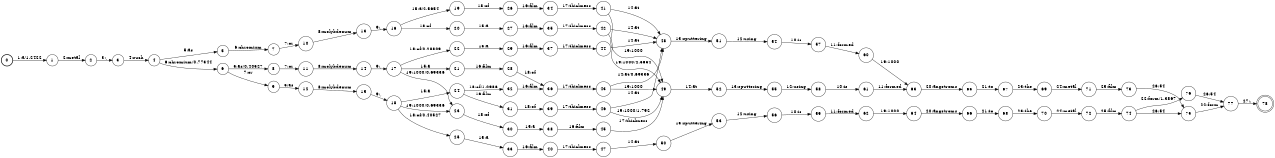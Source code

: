 digraph FST {
rankdir = LR;
size = "8.5,11";
label = "";
center = 1;
orientation = Portrait;
ranksep = "0.4";
nodesep = "0.25";
0 [label = "0", shape = circle, style = bold, fontsize = 14]
	0 -> 1 [label = "1:a/1.2422", fontsize = 14];
1 [label = "1", shape = circle, style = solid, fontsize = 14]
	1 -> 2 [label = "2:metal", fontsize = 14];
2 [label = "2", shape = circle, style = solid, fontsize = 14]
	2 -> 3 [label = "3:,", fontsize = 14];
3 [label = "3", shape = circle, style = solid, fontsize = 14]
	3 -> 4 [label = "4:such", fontsize = 14];
4 [label = "4", shape = circle, style = solid, fontsize = 14]
	4 -> 5 [label = "5:as", fontsize = 14];
	4 -> 6 [label = "6:chromium/0.77344", fontsize = 14];
5 [label = "5", shape = circle, style = solid, fontsize = 14]
	5 -> 7 [label = "6:chromium", fontsize = 14];
6 [label = "6", shape = circle, style = solid, fontsize = 14]
	6 -> 8 [label = "5:as/0.40527", fontsize = 14];
	6 -> 9 [label = "7:or", fontsize = 14];
7 [label = "7", shape = circle, style = solid, fontsize = 14]
	7 -> 10 [label = "7:or", fontsize = 14];
8 [label = "8", shape = circle, style = solid, fontsize = 14]
	8 -> 11 [label = "7:or", fontsize = 14];
9 [label = "9", shape = circle, style = solid, fontsize = 14]
	9 -> 12 [label = "5:as", fontsize = 14];
10 [label = "10", shape = circle, style = solid, fontsize = 14]
	10 -> 13 [label = "8:molybdenum", fontsize = 14];
11 [label = "11", shape = circle, style = solid, fontsize = 14]
	11 -> 14 [label = "8:molybdenum", fontsize = 14];
12 [label = "12", shape = circle, style = solid, fontsize = 14]
	12 -> 15 [label = "8:molybdenum", fontsize = 14];
13 [label = "13", shape = circle, style = solid, fontsize = 14]
	13 -> 16 [label = "9:,", fontsize = 14];
14 [label = "14", shape = circle, style = solid, fontsize = 14]
	14 -> 17 [label = "9:,", fontsize = 14];
15 [label = "15", shape = circle, style = solid, fontsize = 14]
	15 -> 18 [label = "9:,", fontsize = 14];
16 [label = "16", shape = circle, style = solid, fontsize = 14]
	16 -> 19 [label = "15:a/2.5654", fontsize = 14];
	16 -> 20 [label = "18:of", fontsize = 14];
17 [label = "17", shape = circle, style = solid, fontsize = 14]
	17 -> 21 [label = "15:a", fontsize = 14];
	17 -> 22 [label = "18:of/0.28809", fontsize = 14];
	17 -> 23 [label = "19:1000/0.69336", fontsize = 14];
18 [label = "18", shape = circle, style = solid, fontsize = 14]
	18 -> 24 [label = "15:a", fontsize = 14];
	18 -> 25 [label = "18:of/0.40527", fontsize = 14];
	18 -> 23 [label = "19:1000/0.69336", fontsize = 14];
19 [label = "19", shape = circle, style = solid, fontsize = 14]
	19 -> 26 [label = "18:of", fontsize = 14];
20 [label = "20", shape = circle, style = solid, fontsize = 14]
	20 -> 27 [label = "15:a", fontsize = 14];
21 [label = "21", shape = circle, style = solid, fontsize = 14]
	21 -> 28 [label = "16:film", fontsize = 14];
22 [label = "22", shape = circle, style = solid, fontsize = 14]
	22 -> 29 [label = "15:a", fontsize = 14];
23 [label = "23", shape = circle, style = solid, fontsize = 14]
	23 -> 30 [label = "18:of", fontsize = 14];
24 [label = "24", shape = circle, style = solid, fontsize = 14]
	24 -> 31 [label = "16:film", fontsize = 14];
	24 -> 32 [label = "18:of/1.0986", fontsize = 14];
25 [label = "25", shape = circle, style = solid, fontsize = 14]
	25 -> 33 [label = "15:a", fontsize = 14];
26 [label = "26", shape = circle, style = solid, fontsize = 14]
	26 -> 34 [label = "16:film", fontsize = 14];
27 [label = "27", shape = circle, style = solid, fontsize = 14]
	27 -> 35 [label = "16:film", fontsize = 14];
28 [label = "28", shape = circle, style = solid, fontsize = 14]
	28 -> 36 [label = "18:of", fontsize = 14];
29 [label = "29", shape = circle, style = solid, fontsize = 14]
	29 -> 37 [label = "16:film", fontsize = 14];
30 [label = "30", shape = circle, style = solid, fontsize = 14]
	30 -> 38 [label = "15:a", fontsize = 14];
31 [label = "31", shape = circle, style = solid, fontsize = 14]
	31 -> 39 [label = "18:of", fontsize = 14];
32 [label = "32", shape = circle, style = solid, fontsize = 14]
	32 -> 36 [label = "16:film", fontsize = 14];
33 [label = "33", shape = circle, style = solid, fontsize = 14]
	33 -> 40 [label = "16:film", fontsize = 14];
34 [label = "34", shape = circle, style = solid, fontsize = 14]
	34 -> 41 [label = "17:thickness", fontsize = 14];
35 [label = "35", shape = circle, style = solid, fontsize = 14]
	35 -> 42 [label = "17:thickness", fontsize = 14];
36 [label = "36", shape = circle, style = solid, fontsize = 14]
	36 -> 43 [label = "17:thickness", fontsize = 14];
37 [label = "37", shape = circle, style = solid, fontsize = 14]
	37 -> 44 [label = "17:thickness", fontsize = 14];
38 [label = "38", shape = circle, style = solid, fontsize = 14]
	38 -> 45 [label = "16:film", fontsize = 14];
39 [label = "39", shape = circle, style = solid, fontsize = 14]
	39 -> 46 [label = "17:thickness", fontsize = 14];
40 [label = "40", shape = circle, style = solid, fontsize = 14]
	40 -> 47 [label = "17:thickness", fontsize = 14];
41 [label = "41", shape = circle, style = solid, fontsize = 14]
	41 -> 48 [label = "14:at", fontsize = 14];
	41 -> 49 [label = "19:1000", fontsize = 14];
42 [label = "42", shape = circle, style = solid, fontsize = 14]
	42 -> 48 [label = "14:at", fontsize = 14];
	42 -> 49 [label = "19:1000/2.5654", fontsize = 14];
43 [label = "43", shape = circle, style = solid, fontsize = 14]
	43 -> 48 [label = "14:at/0.69336", fontsize = 14];
	43 -> 49 [label = "19:1000", fontsize = 14];
44 [label = "44", shape = circle, style = solid, fontsize = 14]
	44 -> 48 [label = "14:at", fontsize = 14];
45 [label = "45", shape = circle, style = solid, fontsize = 14]
	45 -> 49 [label = "17:thickness", fontsize = 14];
46 [label = "46", shape = circle, style = solid, fontsize = 14]
	46 -> 48 [label = "14:at", fontsize = 14];
	46 -> 49 [label = "19:1000/1.792", fontsize = 14];
47 [label = "47", shape = circle, style = solid, fontsize = 14]
	47 -> 50 [label = "14:at", fontsize = 14];
48 [label = "48", shape = circle, style = solid, fontsize = 14]
	48 -> 51 [label = "13:sputtering", fontsize = 14];
49 [label = "49", shape = circle, style = solid, fontsize = 14]
	49 -> 52 [label = "14:at", fontsize = 14];
50 [label = "50", shape = circle, style = solid, fontsize = 14]
	50 -> 53 [label = "13:sputtering", fontsize = 14];
51 [label = "51", shape = circle, style = solid, fontsize = 14]
	51 -> 54 [label = "12:using", fontsize = 14];
52 [label = "52", shape = circle, style = solid, fontsize = 14]
	52 -> 55 [label = "13:sputtering", fontsize = 14];
53 [label = "53", shape = circle, style = solid, fontsize = 14]
	53 -> 56 [label = "12:using", fontsize = 14];
54 [label = "54", shape = circle, style = solid, fontsize = 14]
	54 -> 57 [label = "10:is", fontsize = 14];
55 [label = "55", shape = circle, style = solid, fontsize = 14]
	55 -> 58 [label = "12:using", fontsize = 14];
56 [label = "56", shape = circle, style = solid, fontsize = 14]
	56 -> 59 [label = "10:is", fontsize = 14];
57 [label = "57", shape = circle, style = solid, fontsize = 14]
	57 -> 60 [label = "11:formed", fontsize = 14];
58 [label = "58", shape = circle, style = solid, fontsize = 14]
	58 -> 61 [label = "10:is", fontsize = 14];
59 [label = "59", shape = circle, style = solid, fontsize = 14]
	59 -> 62 [label = "11:formed", fontsize = 14];
60 [label = "60", shape = circle, style = solid, fontsize = 14]
	60 -> 63 [label = "19:1000", fontsize = 14];
61 [label = "61", shape = circle, style = solid, fontsize = 14]
	61 -> 63 [label = "11:formed", fontsize = 14];
62 [label = "62", shape = circle, style = solid, fontsize = 14]
	62 -> 64 [label = "19:1000", fontsize = 14];
63 [label = "63", shape = circle, style = solid, fontsize = 14]
	63 -> 65 [label = "20:angstroms", fontsize = 14];
64 [label = "64", shape = circle, style = solid, fontsize = 14]
	64 -> 66 [label = "20:angstroms", fontsize = 14];
65 [label = "65", shape = circle, style = solid, fontsize = 14]
	65 -> 67 [label = "21:to", fontsize = 14];
66 [label = "66", shape = circle, style = solid, fontsize = 14]
	66 -> 68 [label = "21:to", fontsize = 14];
67 [label = "67", shape = circle, style = solid, fontsize = 14]
	67 -> 69 [label = "23:the", fontsize = 14];
68 [label = "68", shape = circle, style = solid, fontsize = 14]
	68 -> 70 [label = "23:the", fontsize = 14];
69 [label = "69", shape = circle, style = solid, fontsize = 14]
	69 -> 71 [label = "24:metal", fontsize = 14];
70 [label = "70", shape = circle, style = solid, fontsize = 14]
	70 -> 72 [label = "24:metal", fontsize = 14];
71 [label = "71", shape = circle, style = solid, fontsize = 14]
	71 -> 73 [label = "25:film", fontsize = 14];
72 [label = "72", shape = circle, style = solid, fontsize = 14]
	72 -> 74 [label = "25:film", fontsize = 14];
73 [label = "73", shape = circle, style = solid, fontsize = 14]
	73 -> 75 [label = "26:54", fontsize = 14];
74 [label = "74", shape = circle, style = solid, fontsize = 14]
	74 -> 76 [label = "22:form/1.3867", fontsize = 14];
	74 -> 75 [label = "26:54", fontsize = 14];
75 [label = "75", shape = circle, style = solid, fontsize = 14]
	75 -> 77 [label = "22:form", fontsize = 14];
76 [label = "76", shape = circle, style = solid, fontsize = 14]
	76 -> 77 [label = "26:54", fontsize = 14];
77 [label = "77", shape = circle, style = solid, fontsize = 14]
	77 -> 78 [label = "27:.", fontsize = 14];
78 [label = "78", shape = doublecircle, style = solid, fontsize = 14]
}
